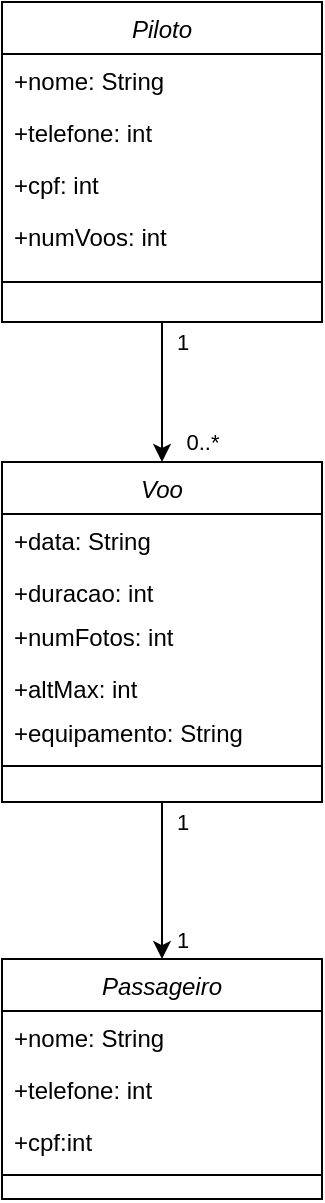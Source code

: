 <mxfile version="21.5.0" type="device">
  <diagram id="C5RBs43oDa-KdzZeNtuy" name="Page-1">
    <mxGraphModel dx="600" dy="355" grid="1" gridSize="10" guides="1" tooltips="1" connect="1" arrows="1" fold="1" page="1" pageScale="1" pageWidth="827" pageHeight="1169" math="0" shadow="0">
      <root>
        <mxCell id="WIyWlLk6GJQsqaUBKTNV-0" />
        <mxCell id="WIyWlLk6GJQsqaUBKTNV-1" parent="WIyWlLk6GJQsqaUBKTNV-0" />
        <mxCell id="GZJaiI-nLwo2ie20suum-12" style="edgeStyle=orthogonalEdgeStyle;rounded=0;orthogonalLoop=1;jettySize=auto;html=1;exitX=0.5;exitY=1;exitDx=0;exitDy=0;entryX=0.5;entryY=0;entryDx=0;entryDy=0;" parent="WIyWlLk6GJQsqaUBKTNV-1" source="zkfFHV4jXpPFQw0GAbJ--0" target="GZJaiI-nLwo2ie20suum-7" edge="1">
          <mxGeometry relative="1" as="geometry" />
        </mxCell>
        <mxCell id="GZJaiI-nLwo2ie20suum-13" value="1" style="edgeLabel;html=1;align=center;verticalAlign=middle;resizable=0;points=[];" parent="GZJaiI-nLwo2ie20suum-12" vertex="1" connectable="0">
          <mxGeometry x="-0.711" y="2" relative="1" as="geometry">
            <mxPoint x="8" as="offset" />
          </mxGeometry>
        </mxCell>
        <mxCell id="GZJaiI-nLwo2ie20suum-14" value="0..*" style="edgeLabel;html=1;align=center;verticalAlign=middle;resizable=0;points=[];" parent="GZJaiI-nLwo2ie20suum-12" vertex="1" connectable="0">
          <mxGeometry x="0.294" y="2" relative="1" as="geometry">
            <mxPoint x="18" y="14" as="offset" />
          </mxGeometry>
        </mxCell>
        <mxCell id="zkfFHV4jXpPFQw0GAbJ--0" value="Piloto" style="swimlane;fontStyle=2;align=center;verticalAlign=top;childLayout=stackLayout;horizontal=1;startSize=26;horizontalStack=0;resizeParent=1;resizeLast=0;collapsible=1;marginBottom=0;rounded=0;shadow=0;strokeWidth=1;" parent="WIyWlLk6GJQsqaUBKTNV-1" vertex="1">
          <mxGeometry x="220" y="120" width="160" height="160" as="geometry">
            <mxRectangle x="230" y="140" width="160" height="26" as="alternateBounds" />
          </mxGeometry>
        </mxCell>
        <mxCell id="zkfFHV4jXpPFQw0GAbJ--1" value="+nome: String" style="text;align=left;verticalAlign=top;spacingLeft=4;spacingRight=4;overflow=hidden;rotatable=0;points=[[0,0.5],[1,0.5]];portConstraint=eastwest;" parent="zkfFHV4jXpPFQw0GAbJ--0" vertex="1">
          <mxGeometry y="26" width="160" height="26" as="geometry" />
        </mxCell>
        <mxCell id="zkfFHV4jXpPFQw0GAbJ--2" value="+telefone: int" style="text;align=left;verticalAlign=top;spacingLeft=4;spacingRight=4;overflow=hidden;rotatable=0;points=[[0,0.5],[1,0.5]];portConstraint=eastwest;rounded=0;shadow=0;html=0;" parent="zkfFHV4jXpPFQw0GAbJ--0" vertex="1">
          <mxGeometry y="52" width="160" height="26" as="geometry" />
        </mxCell>
        <mxCell id="zkfFHV4jXpPFQw0GAbJ--3" value="+cpf: int" style="text;align=left;verticalAlign=top;spacingLeft=4;spacingRight=4;overflow=hidden;rotatable=0;points=[[0,0.5],[1,0.5]];portConstraint=eastwest;rounded=0;shadow=0;html=0;" parent="zkfFHV4jXpPFQw0GAbJ--0" vertex="1">
          <mxGeometry y="78" width="160" height="26" as="geometry" />
        </mxCell>
        <mxCell id="GZJaiI-nLwo2ie20suum-6" value="+numVoos: int" style="text;align=left;verticalAlign=top;spacingLeft=4;spacingRight=4;overflow=hidden;rotatable=0;points=[[0,0.5],[1,0.5]];portConstraint=eastwest;rounded=0;shadow=0;html=0;" parent="zkfFHV4jXpPFQw0GAbJ--0" vertex="1">
          <mxGeometry y="104" width="160" height="26" as="geometry" />
        </mxCell>
        <mxCell id="zkfFHV4jXpPFQw0GAbJ--4" value="" style="line;html=1;strokeWidth=1;align=left;verticalAlign=middle;spacingTop=-1;spacingLeft=3;spacingRight=3;rotatable=0;labelPosition=right;points=[];portConstraint=eastwest;" parent="zkfFHV4jXpPFQw0GAbJ--0" vertex="1">
          <mxGeometry y="130" width="160" height="20" as="geometry" />
        </mxCell>
        <mxCell id="GZJaiI-nLwo2ie20suum-0" value="Passageiro" style="swimlane;fontStyle=2;align=center;verticalAlign=top;childLayout=stackLayout;horizontal=1;startSize=26;horizontalStack=0;resizeParent=1;resizeLast=0;collapsible=1;marginBottom=0;rounded=0;shadow=0;strokeWidth=1;" parent="WIyWlLk6GJQsqaUBKTNV-1" vertex="1">
          <mxGeometry x="220" y="598.52" width="160" height="120" as="geometry">
            <mxRectangle x="230" y="140" width="160" height="26" as="alternateBounds" />
          </mxGeometry>
        </mxCell>
        <mxCell id="GZJaiI-nLwo2ie20suum-1" value="+nome: String" style="text;align=left;verticalAlign=top;spacingLeft=4;spacingRight=4;overflow=hidden;rotatable=0;points=[[0,0.5],[1,0.5]];portConstraint=eastwest;" parent="GZJaiI-nLwo2ie20suum-0" vertex="1">
          <mxGeometry y="26" width="160" height="26" as="geometry" />
        </mxCell>
        <mxCell id="GZJaiI-nLwo2ie20suum-2" value="+telefone: int" style="text;align=left;verticalAlign=top;spacingLeft=4;spacingRight=4;overflow=hidden;rotatable=0;points=[[0,0.5],[1,0.5]];portConstraint=eastwest;rounded=0;shadow=0;html=0;" parent="GZJaiI-nLwo2ie20suum-0" vertex="1">
          <mxGeometry y="52" width="160" height="26" as="geometry" />
        </mxCell>
        <mxCell id="GZJaiI-nLwo2ie20suum-3" value="+cpf:int" style="text;align=left;verticalAlign=top;spacingLeft=4;spacingRight=4;overflow=hidden;rotatable=0;points=[[0,0.5],[1,0.5]];portConstraint=eastwest;rounded=0;shadow=0;html=0;" parent="GZJaiI-nLwo2ie20suum-0" vertex="1">
          <mxGeometry y="78" width="160" height="26" as="geometry" />
        </mxCell>
        <mxCell id="GZJaiI-nLwo2ie20suum-4" value="" style="line;html=1;strokeWidth=1;align=left;verticalAlign=middle;spacingTop=-1;spacingLeft=3;spacingRight=3;rotatable=0;labelPosition=right;points=[];portConstraint=eastwest;" parent="GZJaiI-nLwo2ie20suum-0" vertex="1">
          <mxGeometry y="104" width="160" height="8" as="geometry" />
        </mxCell>
        <mxCell id="GZJaiI-nLwo2ie20suum-15" style="edgeStyle=orthogonalEdgeStyle;rounded=0;orthogonalLoop=1;jettySize=auto;html=1;exitX=0.5;exitY=1;exitDx=0;exitDy=0;entryX=0.5;entryY=0;entryDx=0;entryDy=0;" parent="WIyWlLk6GJQsqaUBKTNV-1" source="GZJaiI-nLwo2ie20suum-7" target="GZJaiI-nLwo2ie20suum-0" edge="1">
          <mxGeometry relative="1" as="geometry" />
        </mxCell>
        <mxCell id="GZJaiI-nLwo2ie20suum-16" value="1" style="edgeLabel;html=1;align=center;verticalAlign=middle;resizable=0;points=[];" parent="GZJaiI-nLwo2ie20suum-15" vertex="1" connectable="0">
          <mxGeometry x="-0.739" relative="1" as="geometry">
            <mxPoint x="10" as="offset" />
          </mxGeometry>
        </mxCell>
        <mxCell id="GZJaiI-nLwo2ie20suum-17" value="1" style="edgeLabel;html=1;align=center;verticalAlign=middle;resizable=0;points=[];" parent="GZJaiI-nLwo2ie20suum-15" vertex="1" connectable="0">
          <mxGeometry x="0.692" y="-1" relative="1" as="geometry">
            <mxPoint x="11" y="2" as="offset" />
          </mxGeometry>
        </mxCell>
        <mxCell id="GZJaiI-nLwo2ie20suum-7" value="Voo" style="swimlane;fontStyle=2;align=center;verticalAlign=top;childLayout=stackLayout;horizontal=1;startSize=26;horizontalStack=0;resizeParent=1;resizeLast=0;collapsible=1;marginBottom=0;rounded=0;shadow=0;strokeWidth=1;" parent="WIyWlLk6GJQsqaUBKTNV-1" vertex="1">
          <mxGeometry x="220" y="350" width="160" height="170" as="geometry">
            <mxRectangle x="230" y="140" width="160" height="26" as="alternateBounds" />
          </mxGeometry>
        </mxCell>
        <mxCell id="GZJaiI-nLwo2ie20suum-8" value="+data: String" style="text;align=left;verticalAlign=top;spacingLeft=4;spacingRight=4;overflow=hidden;rotatable=0;points=[[0,0.5],[1,0.5]];portConstraint=eastwest;" parent="GZJaiI-nLwo2ie20suum-7" vertex="1">
          <mxGeometry y="26" width="160" height="26" as="geometry" />
        </mxCell>
        <mxCell id="GZJaiI-nLwo2ie20suum-10" value="+duracao: int" style="text;align=left;verticalAlign=top;spacingLeft=4;spacingRight=4;overflow=hidden;rotatable=0;points=[[0,0.5],[1,0.5]];portConstraint=eastwest;rounded=0;shadow=0;html=0;" parent="GZJaiI-nLwo2ie20suum-7" vertex="1">
          <mxGeometry y="52" width="160" height="22" as="geometry" />
        </mxCell>
        <mxCell id="GZJaiI-nLwo2ie20suum-9" value="+numFotos: int" style="text;align=left;verticalAlign=top;spacingLeft=4;spacingRight=4;overflow=hidden;rotatable=0;points=[[0,0.5],[1,0.5]];portConstraint=eastwest;rounded=0;shadow=0;html=0;" parent="GZJaiI-nLwo2ie20suum-7" vertex="1">
          <mxGeometry y="74" width="160" height="26" as="geometry" />
        </mxCell>
        <mxCell id="GZJaiI-nLwo2ie20suum-18" value="+altMax: int" style="text;align=left;verticalAlign=top;spacingLeft=4;spacingRight=4;overflow=hidden;rotatable=0;points=[[0,0.5],[1,0.5]];portConstraint=eastwest;rounded=0;shadow=0;html=0;" parent="GZJaiI-nLwo2ie20suum-7" vertex="1">
          <mxGeometry y="100" width="160" height="22" as="geometry" />
        </mxCell>
        <mxCell id="vTqj5bERolmPk88GWcPi-0" value="+equipamento: String" style="text;align=left;verticalAlign=top;spacingLeft=4;spacingRight=4;overflow=hidden;rotatable=0;points=[[0,0.5],[1,0.5]];portConstraint=eastwest;rounded=0;shadow=0;html=0;" vertex="1" parent="GZJaiI-nLwo2ie20suum-7">
          <mxGeometry y="122" width="160" height="22" as="geometry" />
        </mxCell>
        <mxCell id="GZJaiI-nLwo2ie20suum-11" value="" style="line;html=1;strokeWidth=1;align=left;verticalAlign=middle;spacingTop=-1;spacingLeft=3;spacingRight=3;rotatable=0;labelPosition=right;points=[];portConstraint=eastwest;" parent="GZJaiI-nLwo2ie20suum-7" vertex="1">
          <mxGeometry y="144" width="160" height="16" as="geometry" />
        </mxCell>
      </root>
    </mxGraphModel>
  </diagram>
</mxfile>
